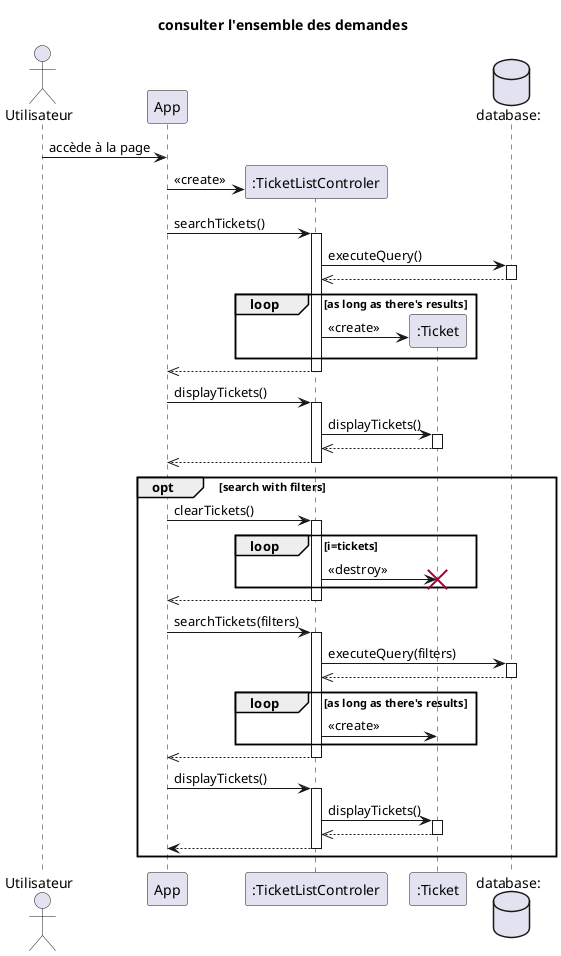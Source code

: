 @startuml consulter l'ensemble des demandes
title consulter l'ensemble des demandes

actor client as "Utilisateur" order 1 
participant app as "App" order 2 
database bdd as "database:"  order 5

client -> app :accède à la page 
create tlc as ":TicketListControler" order 3
app -> tlc : <<create>>

app -> tlc : searchTickets() 
activate tlc
tlc -> bdd : executeQuery()
activate bdd
tlc <<-- bdd
deactivate bdd

loop as long as there's results
    create ticket as ":Ticket" order 4
    tlc -> ticket : <<create>>
end
app <<-- tlc
deactivate tlc

app -> tlc : displayTickets()
activate tlc

tlc -> ticket : displayTickets()
activate ticket
tlc <<-- ticket: 
deactivate ticket


app <<-- tlc
deactivate tlc

opt search with filters
    app -> tlc: clearTickets()
    activate tlc
    loop i=tickets
        tlc -> ticket: <<destroy>>
        destroy ticket
    end
    app <<-- tlc
    deactivate tlc

    app -> tlc : searchTickets(filters) 
    activate tlc
    tlc -> bdd : executeQuery(filters)
    activate bdd
    tlc <<-- bdd
    deactivate bdd

    loop as long as there's results
        tlc -> ticket : <<create>> 
        create ticket as ":Ticket" order 4
    end
    app <<-- tlc
    deactivate tlc

    app -> tlc : displayTickets()
    activate tlc
    tlc -> ticket : displayTickets()
    activate ticket
    tlc <<-- ticket:
    deactivate ticket
    
    app <-- tlc
    deactivate tlc
end


@enduml